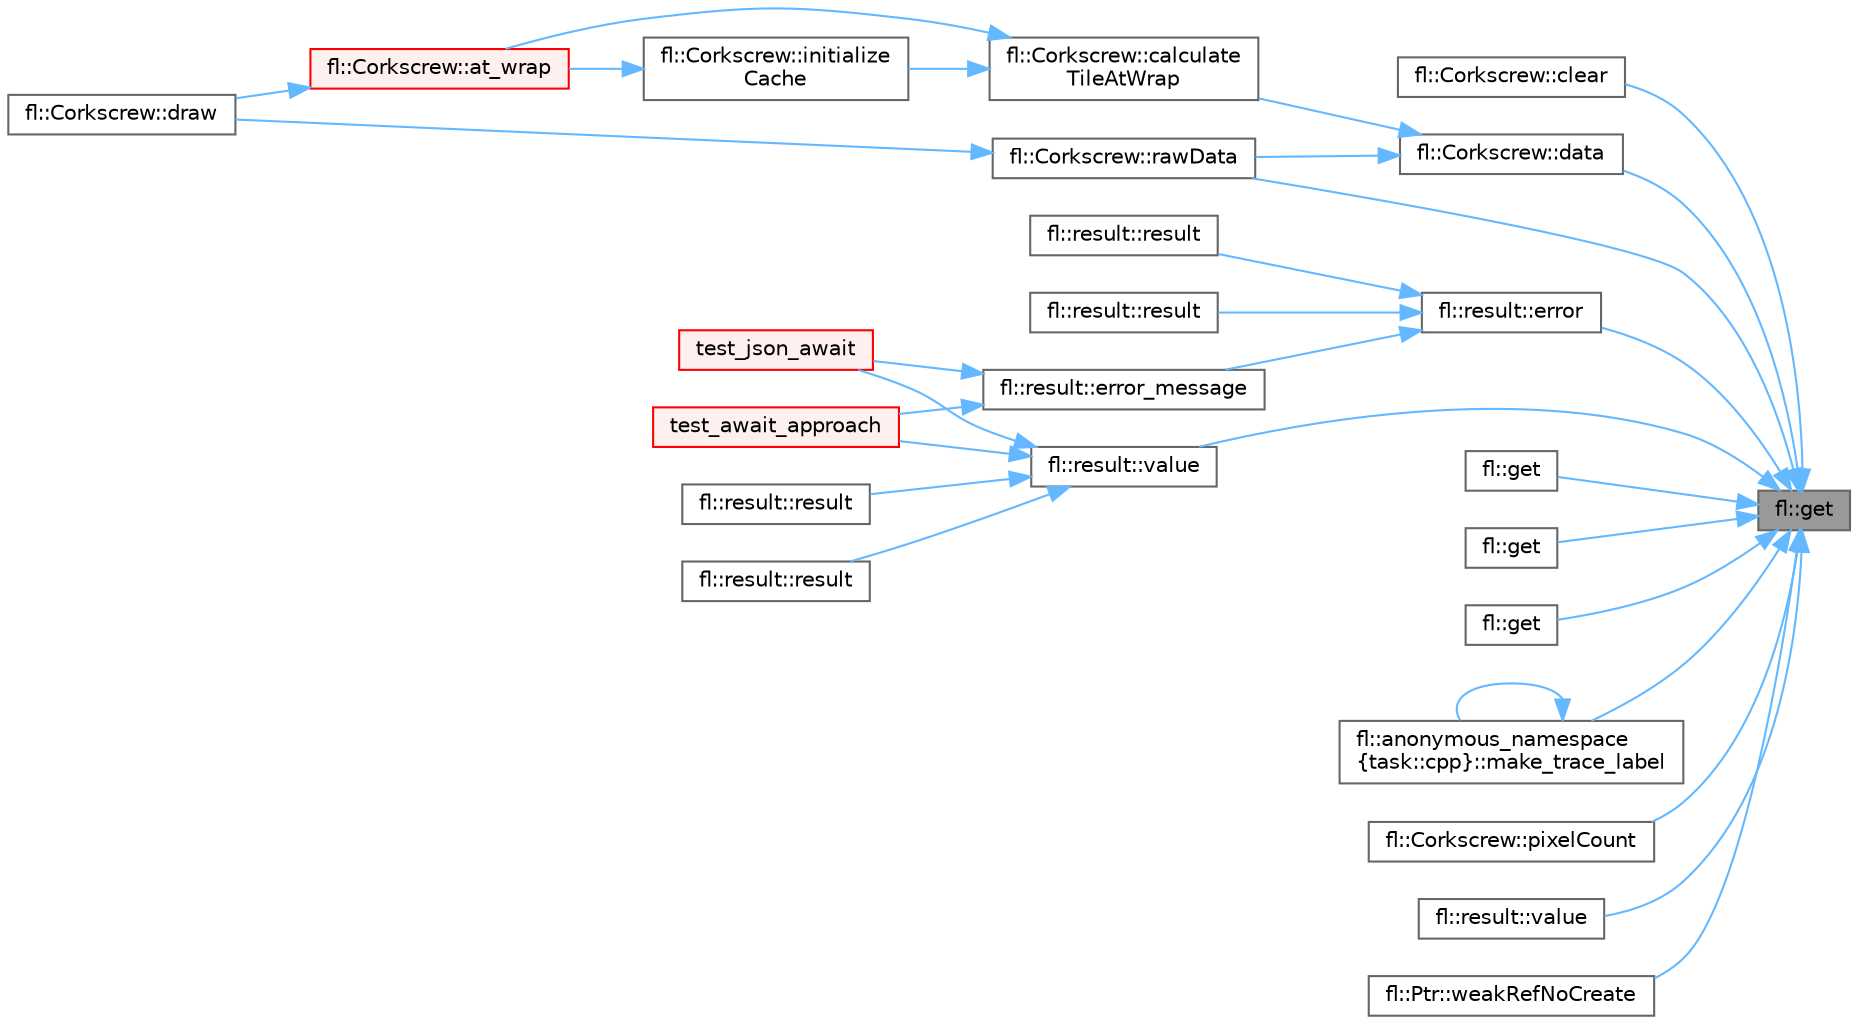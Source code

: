 digraph "fl::get"
{
 // INTERACTIVE_SVG=YES
 // LATEX_PDF_SIZE
  bgcolor="transparent";
  edge [fontname=Helvetica,fontsize=10,labelfontname=Helvetica,labelfontsize=10];
  node [fontname=Helvetica,fontsize=10,shape=box,height=0.2,width=0.4];
  rankdir="RL";
  Node1 [id="Node000001",label="fl::get",height=0.2,width=0.4,color="gray40", fillcolor="grey60", style="filled", fontcolor="black",tooltip=" "];
  Node1 -> Node2 [id="edge1_Node000001_Node000002",dir="back",color="steelblue1",style="solid",tooltip=" "];
  Node2 [id="Node000002",label="fl::Corkscrew::clear",height=0.2,width=0.4,color="grey40", fillcolor="white", style="filled",URL="$dc/d82/classfl_1_1_corkscrew_af2b7a90aea7b1d61737a99cd6cd6c51a.html#af2b7a90aea7b1d61737a99cd6cd6c51a",tooltip=" "];
  Node1 -> Node3 [id="edge2_Node000001_Node000003",dir="back",color="steelblue1",style="solid",tooltip=" "];
  Node3 [id="Node000003",label="fl::Corkscrew::data",height=0.2,width=0.4,color="grey40", fillcolor="white", style="filled",URL="$dc/d82/classfl_1_1_corkscrew_a3d686ab585244b7860e186871312b068.html#a3d686ab585244b7860e186871312b068",tooltip=" "];
  Node3 -> Node4 [id="edge3_Node000003_Node000004",dir="back",color="steelblue1",style="solid",tooltip=" "];
  Node4 [id="Node000004",label="fl::Corkscrew::calculate\lTileAtWrap",height=0.2,width=0.4,color="grey40", fillcolor="white", style="filled",URL="$dc/d82/classfl_1_1_corkscrew_a19e8c25e03e4efe26891f9e2ec166d5c.html#a19e8c25e03e4efe26891f9e2ec166d5c",tooltip=" "];
  Node4 -> Node5 [id="edge4_Node000004_Node000005",dir="back",color="steelblue1",style="solid",tooltip=" "];
  Node5 [id="Node000005",label="fl::Corkscrew::at_wrap",height=0.2,width=0.4,color="red", fillcolor="#FFF0F0", style="filled",URL="$dc/d82/classfl_1_1_corkscrew_ac2d7b05f94370ed3f83dcb3673589fad.html#ac2d7b05f94370ed3f83dcb3673589fad",tooltip=" "];
  Node5 -> Node6 [id="edge5_Node000005_Node000006",dir="back",color="steelblue1",style="solid",tooltip=" "];
  Node6 [id="Node000006",label="fl::Corkscrew::draw",height=0.2,width=0.4,color="grey40", fillcolor="white", style="filled",URL="$dc/d82/classfl_1_1_corkscrew_ad16973d4dd5bf9cc87b8d278236131f2.html#ad16973d4dd5bf9cc87b8d278236131f2",tooltip=" "];
  Node4 -> Node9 [id="edge6_Node000004_Node000009",dir="back",color="steelblue1",style="solid",tooltip=" "];
  Node9 [id="Node000009",label="fl::Corkscrew::initialize\lCache",height=0.2,width=0.4,color="grey40", fillcolor="white", style="filled",URL="$dc/d82/classfl_1_1_corkscrew_ab6ad3e3bc89051fb0d64526a97b3ae20.html#ab6ad3e3bc89051fb0d64526a97b3ae20",tooltip=" "];
  Node9 -> Node5 [id="edge7_Node000009_Node000005",dir="back",color="steelblue1",style="solid",tooltip=" "];
  Node3 -> Node10 [id="edge8_Node000003_Node000010",dir="back",color="steelblue1",style="solid",tooltip=" "];
  Node10 [id="Node000010",label="fl::Corkscrew::rawData",height=0.2,width=0.4,color="grey40", fillcolor="white", style="filled",URL="$dc/d82/classfl_1_1_corkscrew_a8fdd82f2f2be5b50e5d62fa176bef8d8.html#a8fdd82f2f2be5b50e5d62fa176bef8d8",tooltip=" "];
  Node10 -> Node6 [id="edge9_Node000010_Node000006",dir="back",color="steelblue1",style="solid",tooltip=" "];
  Node1 -> Node11 [id="edge10_Node000001_Node000011",dir="back",color="steelblue1",style="solid",tooltip=" "];
  Node11 [id="Node000011",label="fl::result::error",height=0.2,width=0.4,color="grey40", fillcolor="white", style="filled",URL="$dc/d6d/classfl_1_1result_a6659dd0a3e0580c716fe00e214b0f079.html#a6659dd0a3e0580c716fe00e214b0f079",tooltip="Get the error value."];
  Node11 -> Node12 [id="edge11_Node000011_Node000012",dir="back",color="steelblue1",style="solid",tooltip=" "];
  Node12 [id="Node000012",label="fl::result::result",height=0.2,width=0.4,color="grey40", fillcolor="white", style="filled",URL="$dc/d6d/classfl_1_1result_aaa632b50087b0395d207c7a1498e3921.html#aaa632b50087b0395d207c7a1498e3921",tooltip="Construct an error result."];
  Node11 -> Node13 [id="edge12_Node000011_Node000013",dir="back",color="steelblue1",style="solid",tooltip=" "];
  Node13 [id="Node000013",label="fl::result::result",height=0.2,width=0.4,color="grey40", fillcolor="white", style="filled",URL="$dc/d6d/classfl_1_1result_a8e9e1bb0b91d2c6ad30a6054e06bdcd4.html#a8e9e1bb0b91d2c6ad30a6054e06bdcd4",tooltip="Construct an error result (move)"];
  Node11 -> Node14 [id="edge13_Node000011_Node000014",dir="back",color="steelblue1",style="solid",tooltip=" "];
  Node14 [id="Node000014",label="fl::result::error_message",height=0.2,width=0.4,color="grey40", fillcolor="white", style="filled",URL="$dc/d6d/classfl_1_1result_addee698c009fb513a8b4ceafa05f611f.html#addee698c009fb513a8b4ceafa05f611f",tooltip="Get the error message as a convenience."];
  Node14 -> Node15 [id="edge14_Node000014_Node000015",dir="back",color="steelblue1",style="solid",tooltip=" "];
  Node15 [id="Node000015",label="test_await_approach",height=0.2,width=0.4,color="red", fillcolor="#FFF0F0", style="filled",URL="$d5/dec/_net_test_real_8h_a75e6549812ad7bff897e0c92a225878a.html#a75e6549812ad7bff897e0c92a225878a",tooltip=" "];
  Node14 -> Node17 [id="edge15_Node000014_Node000017",dir="back",color="steelblue1",style="solid",tooltip=" "];
  Node17 [id="Node000017",label="test_json_await",height=0.2,width=0.4,color="red", fillcolor="#FFF0F0", style="filled",URL="$d5/dec/_net_test_real_8h_a648cd3d90f8e240cbbfe5cb934057124.html#a648cd3d90f8e240cbbfe5cb934057124",tooltip="APPROACH 4: JSON Response with await pattern   Same JSON handling but using await_top_level for synch..."];
  Node1 -> Node18 [id="edge16_Node000001_Node000018",dir="back",color="steelblue1",style="solid",tooltip=" "];
  Node18 [id="Node000018",label="fl::get",height=0.2,width=0.4,color="grey40", fillcolor="white", style="filled",URL="$d4/d36/namespacefl_a11af87b82a33032c3325c82406d4591e.html#a11af87b82a33032c3325c82406d4591e",tooltip=" "];
  Node1 -> Node19 [id="edge17_Node000001_Node000019",dir="back",color="steelblue1",style="solid",tooltip=" "];
  Node19 [id="Node000019",label="fl::get",height=0.2,width=0.4,color="grey40", fillcolor="white", style="filled",URL="$d4/d36/namespacefl_ac3fbad9fee3b8113608488907c34d6be.html#ac3fbad9fee3b8113608488907c34d6be",tooltip=" "];
  Node1 -> Node20 [id="edge18_Node000001_Node000020",dir="back",color="steelblue1",style="solid",tooltip=" "];
  Node20 [id="Node000020",label="fl::get",height=0.2,width=0.4,color="grey40", fillcolor="white", style="filled",URL="$d4/d36/namespacefl_a2b965d3082324a72b3e8ed98760e623a.html#a2b965d3082324a72b3e8ed98760e623a",tooltip=" "];
  Node1 -> Node21 [id="edge19_Node000001_Node000021",dir="back",color="steelblue1",style="solid",tooltip=" "];
  Node21 [id="Node000021",label="fl::anonymous_namespace\l\{task::cpp\}::make_trace_label",height=0.2,width=0.4,color="grey40", fillcolor="white", style="filled",URL="$db/dfa/namespacefl_1_1anonymous__namespace_02task_8cpp_03_a7f6a1850049c02edc229c48bf996eb27.html#a7f6a1850049c02edc229c48bf996eb27",tooltip=" "];
  Node21 -> Node21 [id="edge20_Node000021_Node000021",dir="back",color="steelblue1",style="solid",tooltip=" "];
  Node1 -> Node22 [id="edge21_Node000001_Node000022",dir="back",color="steelblue1",style="solid",tooltip=" "];
  Node22 [id="Node000022",label="fl::Corkscrew::pixelCount",height=0.2,width=0.4,color="grey40", fillcolor="white", style="filled",URL="$dc/d82/classfl_1_1_corkscrew_afc866c07f3695ae1247a32642d72a0b6.html#afc866c07f3695ae1247a32642d72a0b6",tooltip=" "];
  Node1 -> Node10 [id="edge22_Node000001_Node000010",dir="back",color="steelblue1",style="solid",tooltip=" "];
  Node1 -> Node23 [id="edge23_Node000001_Node000023",dir="back",color="steelblue1",style="solid",tooltip=" "];
  Node23 [id="Node000023",label="fl::result::value",height=0.2,width=0.4,color="grey40", fillcolor="white", style="filled",URL="$dc/d6d/classfl_1_1result_ad10496f22ba1916f67593fc4cb8bcdc2.html#ad10496f22ba1916f67593fc4cb8bcdc2",tooltip="Get the success value (mutable)"];
  Node1 -> Node24 [id="edge24_Node000001_Node000024",dir="back",color="steelblue1",style="solid",tooltip=" "];
  Node24 [id="Node000024",label="fl::result::value",height=0.2,width=0.4,color="grey40", fillcolor="white", style="filled",URL="$dc/d6d/classfl_1_1result_a8c36716d4a5e21c2b42707c839305328.html#a8c36716d4a5e21c2b42707c839305328",tooltip="Get the success value (const)"];
  Node24 -> Node25 [id="edge25_Node000024_Node000025",dir="back",color="steelblue1",style="solid",tooltip=" "];
  Node25 [id="Node000025",label="fl::result::result",height=0.2,width=0.4,color="grey40", fillcolor="white", style="filled",URL="$dc/d6d/classfl_1_1result_acc690f602e9ff433fba4c01421d4071a.html#acc690f602e9ff433fba4c01421d4071a",tooltip="Construct a successful result."];
  Node24 -> Node26 [id="edge26_Node000024_Node000026",dir="back",color="steelblue1",style="solid",tooltip=" "];
  Node26 [id="Node000026",label="fl::result::result",height=0.2,width=0.4,color="grey40", fillcolor="white", style="filled",URL="$dc/d6d/classfl_1_1result_a57861c36ebacc39d97c829d98cc09962.html#a57861c36ebacc39d97c829d98cc09962",tooltip="Construct a successful result (move)"];
  Node24 -> Node15 [id="edge27_Node000024_Node000015",dir="back",color="steelblue1",style="solid",tooltip=" "];
  Node24 -> Node17 [id="edge28_Node000024_Node000017",dir="back",color="steelblue1",style="solid",tooltip=" "];
  Node1 -> Node27 [id="edge29_Node000001_Node000027",dir="back",color="steelblue1",style="solid",tooltip=" "];
  Node27 [id="Node000027",label="fl::Ptr::weakRefNoCreate",height=0.2,width=0.4,color="grey40", fillcolor="white", style="filled",URL="$d1/d56/classfl_1_1_ptr_a57a032ee1ece5b6014d258b07e566d53.html#a57a032ee1ece5b6014d258b07e566d53",tooltip=" "];
}
